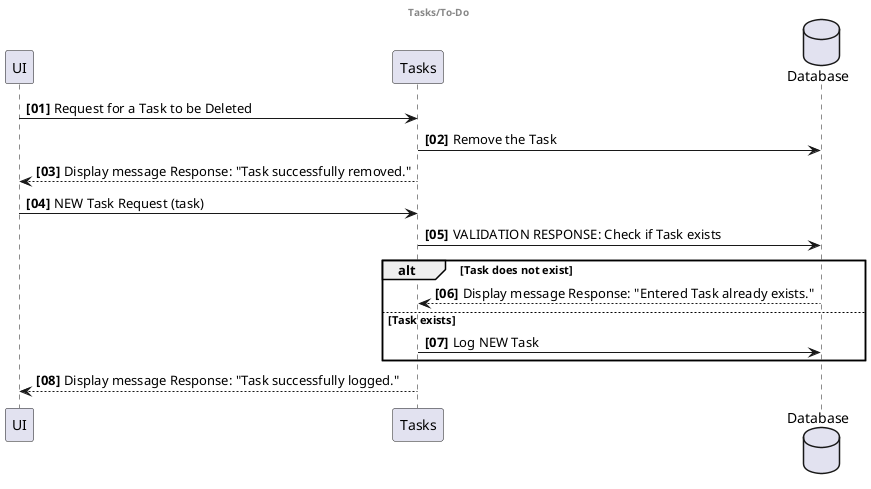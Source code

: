 @startuml taskList
autonumber "<b>[00]"
center header <b> Tasks/To-Do 

participant UI as UI
participant Tasks as Tasks
database Database as DB

UI -> Tasks: Request for a Task to be Deleted 
Tasks -> DB: Remove the Task
Tasks --> UI: Display message Response: "Task successfully removed."

UI -> Tasks: NEW Task Request (task)
Tasks -> DB: VALIDATION RESPONSE: Check if Task exists

alt Task does not exist
DB --> Tasks: Display message Response: "Entered Task already exists."
else Task exists 
Tasks -> DB: Log NEW Task
end
Tasks --> UI: Display message Response: "Task successfully logged."



@enduml